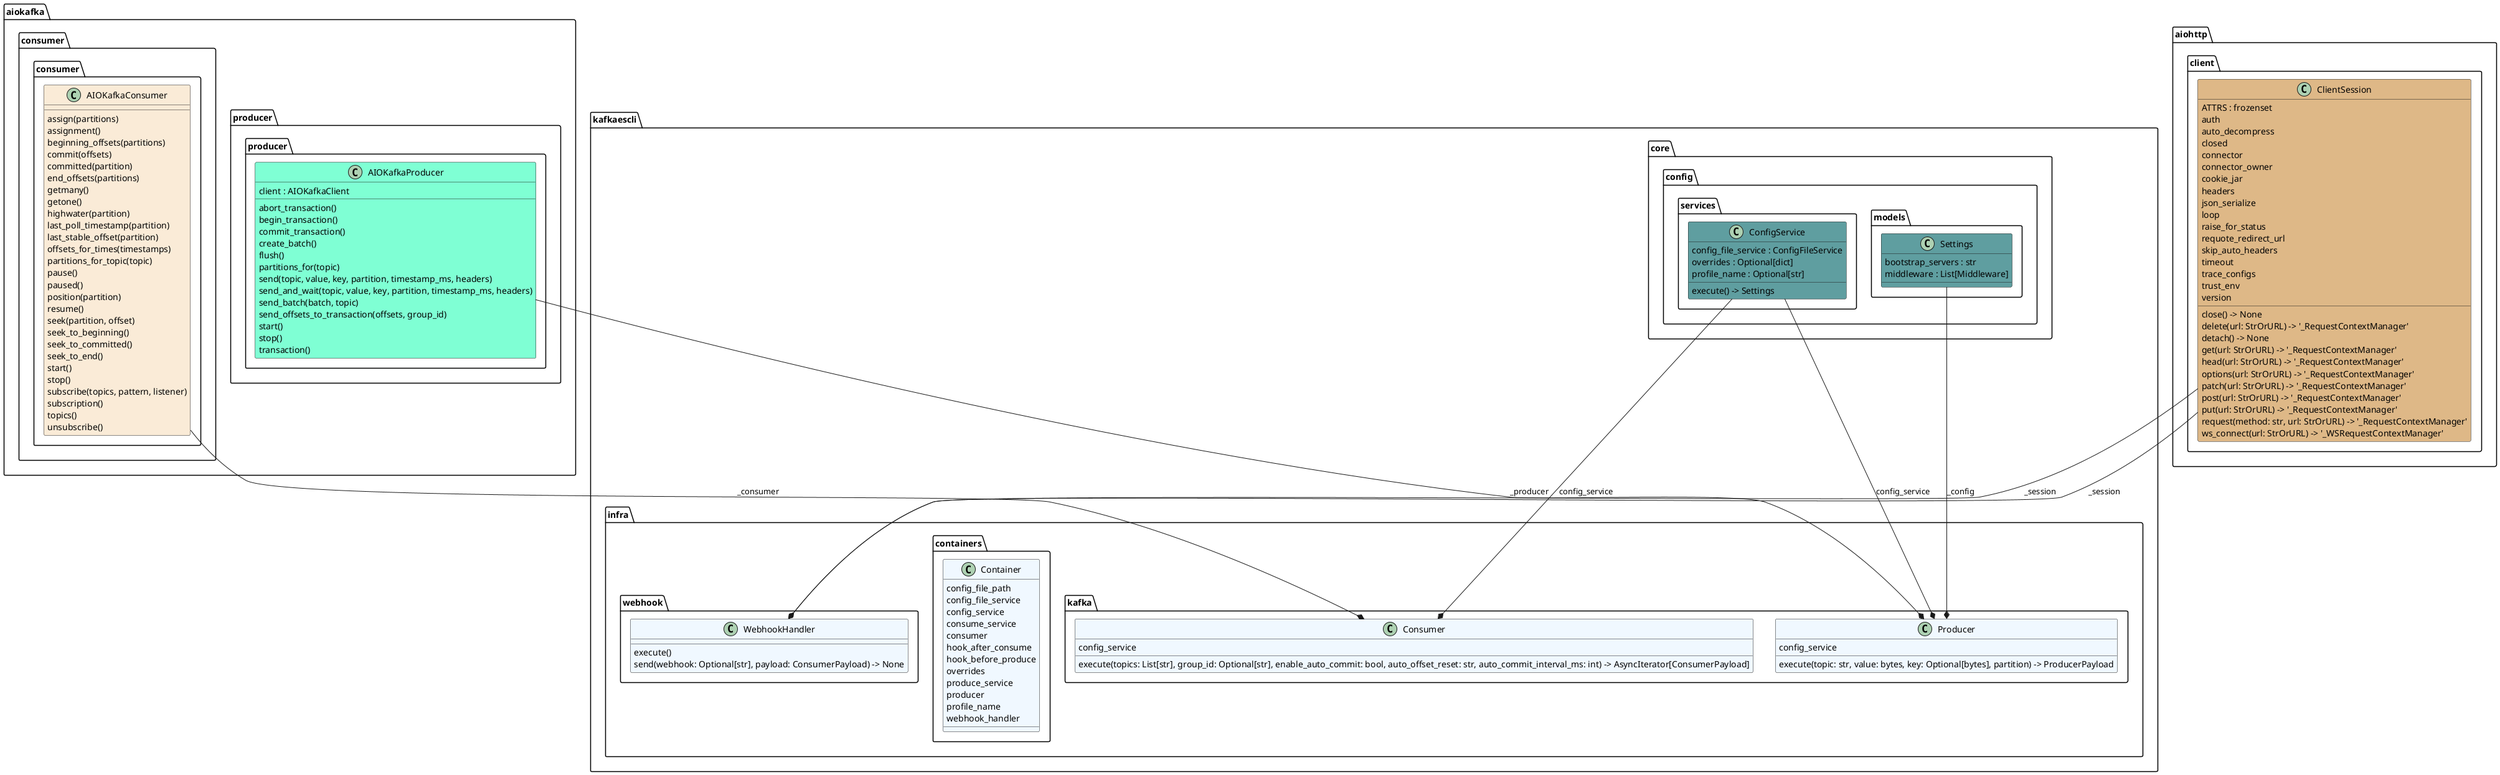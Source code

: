 @startuml classes_kafkaescli.infra

class "AIOKafkaConsumer" as aiokafka.consumer.consumer.AIOKafkaConsumer #antiquewhite {
  assign(partitions)
  assignment()
  beginning_offsets(partitions)
  commit(offsets)
  committed(partition)
  end_offsets(partitions)
  getmany()
  getone()
  highwater(partition)
  last_poll_timestamp(partition)
  last_stable_offset(partition)
  offsets_for_times(timestamps)
  partitions_for_topic(topic)
  pause()
  paused()
  position(partition)
  resume()
  seek(partition, offset)
  seek_to_beginning()
  seek_to_committed()
  seek_to_end()
  start()
  stop()
  subscribe(topics, pattern, listener)
  subscription()
  topics()
  unsubscribe()
}
class "AIOKafkaProducer" as aiokafka.producer.producer.AIOKafkaProducer #aquamarine {
  client : AIOKafkaClient
  abort_transaction()
  begin_transaction()
  commit_transaction()
  create_batch()
  flush()
  partitions_for(topic)
  send(topic, value, key, partition, timestamp_ms, headers)
  send_and_wait(topic, value, key, partition, timestamp_ms, headers)
  send_batch(batch, topic)
  send_offsets_to_transaction(offsets, group_id)
  start()
  stop()
  transaction()
}
class "ClientSession" as aiohttp.client.ClientSession #burlywood {
  ATTRS : frozenset
  auth
  auto_decompress
  closed
  connector
  connector_owner
  cookie_jar
  headers
  json_serialize
  loop
  raise_for_status
  requote_redirect_url
  skip_auto_headers
  timeout
  trace_configs
  trust_env
  version
  close() -> None
  delete(url: StrOrURL) -> '_RequestContextManager'
  detach() -> None
  get(url: StrOrURL) -> '_RequestContextManager'
  head(url: StrOrURL) -> '_RequestContextManager'
  options(url: StrOrURL) -> '_RequestContextManager'
  patch(url: StrOrURL) -> '_RequestContextManager'
  post(url: StrOrURL) -> '_RequestContextManager'
  put(url: StrOrURL) -> '_RequestContextManager'
  request(method: str, url: StrOrURL) -> '_RequestContextManager'
  ws_connect(url: StrOrURL) -> '_WSRequestContextManager'
}
class "ConfigService" as kafkaescli.core.config.services.ConfigService #cadetblue {
  config_file_service : ConfigFileService
  overrides : Optional[dict]
  profile_name : Optional[str]
  execute() -> Settings
}
class "Consumer" as kafkaescli.infra.kafka.Consumer #aliceblue {
  config_service
  execute(topics: List[str], group_id: Optional[str], enable_auto_commit: bool, auto_offset_reset: str, auto_commit_interval_ms: int) -> AsyncIterator[ConsumerPayload]
}
class "Container" as kafkaescli.infra.containers.Container #aliceblue {
  config_file_path
  config_file_service
  config_service
  consume_service
  consumer
  hook_after_consume
  hook_before_produce
  overrides
  produce_service
  producer
  profile_name
  webhook_handler
}
class "Producer" as kafkaescli.infra.kafka.Producer #aliceblue {
  config_service
  execute(topic: str, value: bytes, key: Optional[bytes], partition) -> ProducerPayload
}
class "Settings" as kafkaescli.core.config.models.Settings #cadetblue {
  bootstrap_servers : str
  middleware : List[Middleware]
}
class "WebhookHandler" as kafkaescli.infra.webhook.WebhookHandler #aliceblue {
  execute()
  send(webhook: Optional[str], payload: ConsumerPayload) -> None
}
aiohttp.client.ClientSession --* kafkaescli.infra.webhook.WebhookHandler : _session
aiohttp.client.ClientSession --* kafkaescli.infra.webhook.WebhookHandler : _session
aiokafka.consumer.consumer.AIOKafkaConsumer --* kafkaescli.infra.kafka.Consumer : _consumer
aiokafka.producer.producer.AIOKafkaProducer --* kafkaescli.infra.kafka.Producer : _producer
kafkaescli.core.config.models.Settings --* kafkaescli.infra.kafka.Producer : _config
kafkaescli.core.config.services.ConfigService --* kafkaescli.infra.kafka.Consumer : config_service
kafkaescli.core.config.services.ConfigService --* kafkaescli.infra.kafka.Producer : config_service
@enduml
